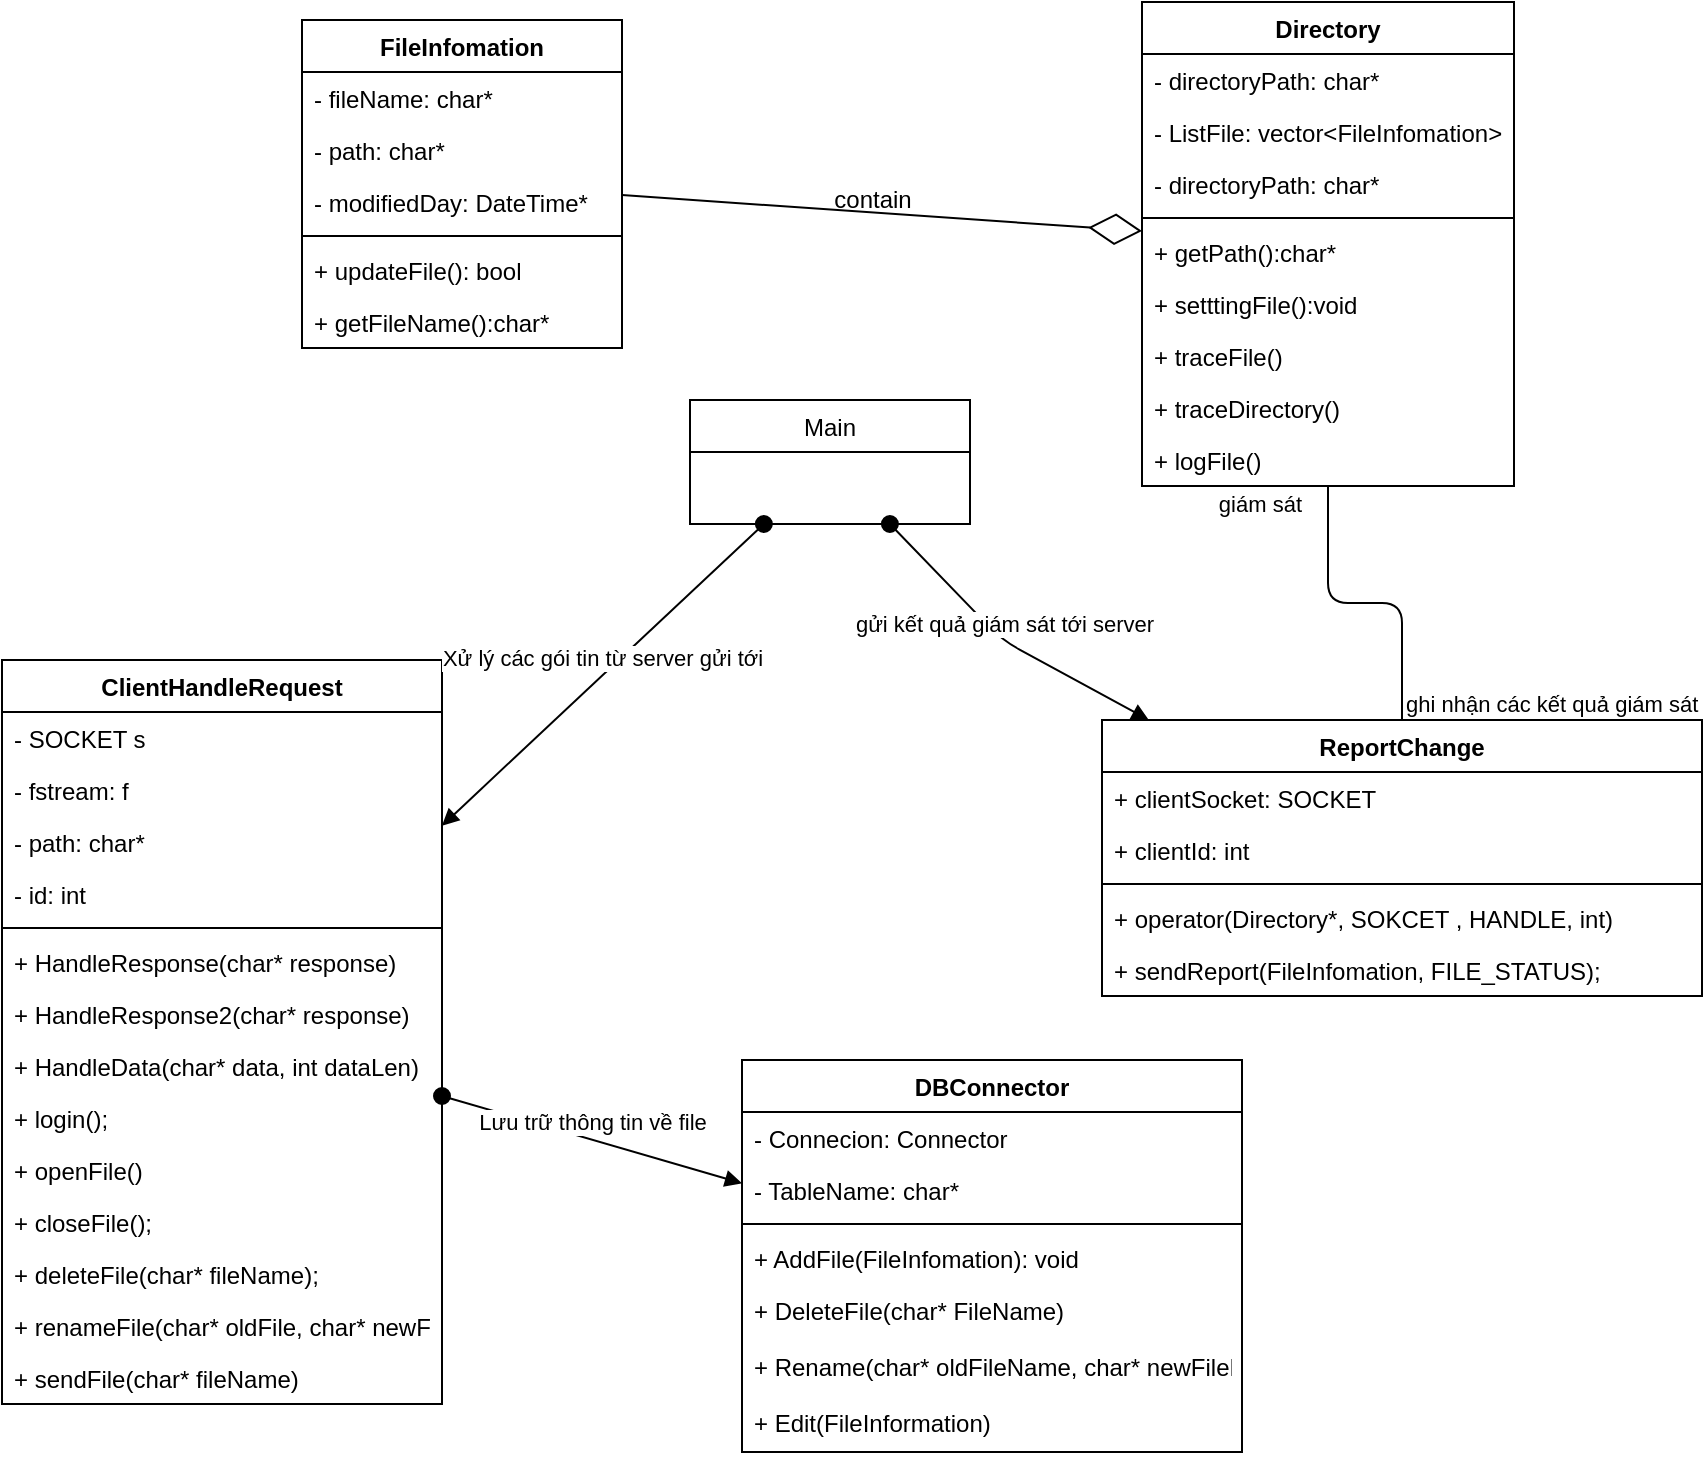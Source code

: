 <mxfile version="15.5.0" type="device"><diagram id="C5RBs43oDa-KdzZeNtuy" name="Page-1"><mxGraphModel dx="2061" dy="572" grid="1" gridSize="10" guides="1" tooltips="1" connect="1" arrows="1" fold="1" page="1" pageScale="1" pageWidth="827" pageHeight="1169" math="0" shadow="0"><root><mxCell id="WIyWlLk6GJQsqaUBKTNV-0"/><mxCell id="WIyWlLk6GJQsqaUBKTNV-1" parent="WIyWlLk6GJQsqaUBKTNV-0"/><mxCell id="HrfrJYfKuk8SThF89G-U-0" value="ClientHandleRequest" style="swimlane;fontStyle=1;align=center;verticalAlign=top;childLayout=stackLayout;horizontal=1;startSize=26;horizontalStack=0;resizeParent=1;resizeParentMax=0;resizeLast=0;collapsible=1;marginBottom=0;" parent="WIyWlLk6GJQsqaUBKTNV-1" vertex="1"><mxGeometry x="-70" y="350" width="220" height="372" as="geometry"/></mxCell><mxCell id="HrfrJYfKuk8SThF89G-U-1" value="- SOCKET s" style="text;strokeColor=none;fillColor=none;align=left;verticalAlign=top;spacingLeft=4;spacingRight=4;overflow=hidden;rotatable=0;points=[[0,0.5],[1,0.5]];portConstraint=eastwest;" parent="HrfrJYfKuk8SThF89G-U-0" vertex="1"><mxGeometry y="26" width="220" height="26" as="geometry"/></mxCell><mxCell id="HrfrJYfKuk8SThF89G-U-38" value="- fstream: f" style="text;strokeColor=none;fillColor=none;align=left;verticalAlign=top;spacingLeft=4;spacingRight=4;overflow=hidden;rotatable=0;points=[[0,0.5],[1,0.5]];portConstraint=eastwest;" parent="HrfrJYfKuk8SThF89G-U-0" vertex="1"><mxGeometry y="52" width="220" height="26" as="geometry"/></mxCell><mxCell id="HrfrJYfKuk8SThF89G-U-37" value="- path: char*" style="text;strokeColor=none;fillColor=none;align=left;verticalAlign=top;spacingLeft=4;spacingRight=4;overflow=hidden;rotatable=0;points=[[0,0.5],[1,0.5]];portConstraint=eastwest;" parent="HrfrJYfKuk8SThF89G-U-0" vertex="1"><mxGeometry y="78" width="220" height="26" as="geometry"/></mxCell><mxCell id="HrfrJYfKuk8SThF89G-U-40" value="- id: int" style="text;strokeColor=none;fillColor=none;align=left;verticalAlign=top;spacingLeft=4;spacingRight=4;overflow=hidden;rotatable=0;points=[[0,0.5],[1,0.5]];portConstraint=eastwest;" parent="HrfrJYfKuk8SThF89G-U-0" vertex="1"><mxGeometry y="104" width="220" height="26" as="geometry"/></mxCell><mxCell id="HrfrJYfKuk8SThF89G-U-2" value="" style="line;strokeWidth=1;fillColor=none;align=left;verticalAlign=middle;spacingTop=-1;spacingLeft=3;spacingRight=3;rotatable=0;labelPosition=right;points=[];portConstraint=eastwest;" parent="HrfrJYfKuk8SThF89G-U-0" vertex="1"><mxGeometry y="130" width="220" height="8" as="geometry"/></mxCell><mxCell id="HrfrJYfKuk8SThF89G-U-39" value="+ HandleResponse(char* response)" style="text;strokeColor=none;fillColor=none;align=left;verticalAlign=top;spacingLeft=4;spacingRight=4;overflow=hidden;rotatable=0;points=[[0,0.5],[1,0.5]];portConstraint=eastwest;" parent="HrfrJYfKuk8SThF89G-U-0" vertex="1"><mxGeometry y="138" width="220" height="26" as="geometry"/></mxCell><mxCell id="HrfrJYfKuk8SThF89G-U-41" value="+ HandleResponse2(char* response)" style="text;strokeColor=none;fillColor=none;align=left;verticalAlign=top;spacingLeft=4;spacingRight=4;overflow=hidden;rotatable=0;points=[[0,0.5],[1,0.5]];portConstraint=eastwest;" parent="HrfrJYfKuk8SThF89G-U-0" vertex="1"><mxGeometry y="164" width="220" height="26" as="geometry"/></mxCell><mxCell id="HrfrJYfKuk8SThF89G-U-3" value="+ HandleData(char* data, int dataLen)" style="text;strokeColor=none;fillColor=none;align=left;verticalAlign=top;spacingLeft=4;spacingRight=4;overflow=hidden;rotatable=0;points=[[0,0.5],[1,0.5]];portConstraint=eastwest;" parent="HrfrJYfKuk8SThF89G-U-0" vertex="1"><mxGeometry y="190" width="220" height="26" as="geometry"/></mxCell><mxCell id="HrfrJYfKuk8SThF89G-U-42" value="+ login();" style="text;strokeColor=none;fillColor=none;align=left;verticalAlign=top;spacingLeft=4;spacingRight=4;overflow=hidden;rotatable=0;points=[[0,0.5],[1,0.5]];portConstraint=eastwest;" parent="HrfrJYfKuk8SThF89G-U-0" vertex="1"><mxGeometry y="216" width="220" height="26" as="geometry"/></mxCell><mxCell id="HrfrJYfKuk8SThF89G-U-43" value="+ openFile()" style="text;strokeColor=none;fillColor=none;align=left;verticalAlign=top;spacingLeft=4;spacingRight=4;overflow=hidden;rotatable=0;points=[[0,0.5],[1,0.5]];portConstraint=eastwest;" parent="HrfrJYfKuk8SThF89G-U-0" vertex="1"><mxGeometry y="242" width="220" height="26" as="geometry"/></mxCell><mxCell id="HrfrJYfKuk8SThF89G-U-44" value="+ closeFile();" style="text;strokeColor=none;fillColor=none;align=left;verticalAlign=top;spacingLeft=4;spacingRight=4;overflow=hidden;rotatable=0;points=[[0,0.5],[1,0.5]];portConstraint=eastwest;" parent="HrfrJYfKuk8SThF89G-U-0" vertex="1"><mxGeometry y="268" width="220" height="26" as="geometry"/></mxCell><mxCell id="HrfrJYfKuk8SThF89G-U-45" value="+ deleteFile(char* fileName);" style="text;strokeColor=none;fillColor=none;align=left;verticalAlign=top;spacingLeft=4;spacingRight=4;overflow=hidden;rotatable=0;points=[[0,0.5],[1,0.5]];portConstraint=eastwest;" parent="HrfrJYfKuk8SThF89G-U-0" vertex="1"><mxGeometry y="294" width="220" height="26" as="geometry"/></mxCell><mxCell id="HrfrJYfKuk8SThF89G-U-46" value="+ renameFile(char* oldFile, char* newFile)" style="text;strokeColor=none;fillColor=none;align=left;verticalAlign=top;spacingLeft=4;spacingRight=4;overflow=hidden;rotatable=0;points=[[0,0.5],[1,0.5]];portConstraint=eastwest;" parent="HrfrJYfKuk8SThF89G-U-0" vertex="1"><mxGeometry y="320" width="220" height="26" as="geometry"/></mxCell><mxCell id="HrfrJYfKuk8SThF89G-U-47" value="+ sendFile(char* fileName)" style="text;strokeColor=none;fillColor=none;align=left;verticalAlign=top;spacingLeft=4;spacingRight=4;overflow=hidden;rotatable=0;points=[[0,0.5],[1,0.5]];portConstraint=eastwest;" parent="HrfrJYfKuk8SThF89G-U-0" vertex="1"><mxGeometry y="346" width="220" height="26" as="geometry"/></mxCell><mxCell id="HrfrJYfKuk8SThF89G-U-4" value="ReportChange" style="swimlane;fontStyle=1;align=center;verticalAlign=top;childLayout=stackLayout;horizontal=1;startSize=26;horizontalStack=0;resizeParent=1;resizeParentMax=0;resizeLast=0;collapsible=1;marginBottom=0;" parent="WIyWlLk6GJQsqaUBKTNV-1" vertex="1"><mxGeometry x="480" y="380" width="300" height="138" as="geometry"/></mxCell><mxCell id="HrfrJYfKuk8SThF89G-U-5" value="+ clientSocket: SOCKET" style="text;strokeColor=none;fillColor=none;align=left;verticalAlign=top;spacingLeft=4;spacingRight=4;overflow=hidden;rotatable=0;points=[[0,0.5],[1,0.5]];portConstraint=eastwest;" parent="HrfrJYfKuk8SThF89G-U-4" vertex="1"><mxGeometry y="26" width="300" height="26" as="geometry"/></mxCell><mxCell id="HrfrJYfKuk8SThF89G-U-30" value="+ clientId: int" style="text;strokeColor=none;fillColor=none;align=left;verticalAlign=top;spacingLeft=4;spacingRight=4;overflow=hidden;rotatable=0;points=[[0,0.5],[1,0.5]];portConstraint=eastwest;" parent="HrfrJYfKuk8SThF89G-U-4" vertex="1"><mxGeometry y="52" width="300" height="26" as="geometry"/></mxCell><mxCell id="HrfrJYfKuk8SThF89G-U-6" value="" style="line;strokeWidth=1;fillColor=none;align=left;verticalAlign=middle;spacingTop=-1;spacingLeft=3;spacingRight=3;rotatable=0;labelPosition=right;points=[];portConstraint=eastwest;" parent="HrfrJYfKuk8SThF89G-U-4" vertex="1"><mxGeometry y="78" width="300" height="8" as="geometry"/></mxCell><mxCell id="HrfrJYfKuk8SThF89G-U-7" value="+ operator(Directory*, SOKCET , HANDLE, int)" style="text;strokeColor=none;fillColor=none;align=left;verticalAlign=top;spacingLeft=4;spacingRight=4;overflow=hidden;rotatable=0;points=[[0,0.5],[1,0.5]];portConstraint=eastwest;" parent="HrfrJYfKuk8SThF89G-U-4" vertex="1"><mxGeometry y="86" width="300" height="26" as="geometry"/></mxCell><mxCell id="HrfrJYfKuk8SThF89G-U-36" value="+ sendReport(FileInfomation, FILE_STATUS);" style="text;strokeColor=none;fillColor=none;align=left;verticalAlign=top;spacingLeft=4;spacingRight=4;overflow=hidden;rotatable=0;points=[[0,0.5],[1,0.5]];portConstraint=eastwest;" parent="HrfrJYfKuk8SThF89G-U-4" vertex="1"><mxGeometry y="112" width="300" height="26" as="geometry"/></mxCell><mxCell id="HrfrJYfKuk8SThF89G-U-8" value="Directory" style="swimlane;fontStyle=1;align=center;verticalAlign=top;childLayout=stackLayout;horizontal=1;startSize=26;horizontalStack=0;resizeParent=1;resizeParentMax=0;resizeLast=0;collapsible=1;marginBottom=0;" parent="WIyWlLk6GJQsqaUBKTNV-1" vertex="1"><mxGeometry x="500" y="21" width="186" height="242" as="geometry"/></mxCell><mxCell id="HrfrJYfKuk8SThF89G-U-9" value="- directoryPath: char*" style="text;strokeColor=none;fillColor=none;align=left;verticalAlign=top;spacingLeft=4;spacingRight=4;overflow=hidden;rotatable=0;points=[[0,0.5],[1,0.5]];portConstraint=eastwest;" parent="HrfrJYfKuk8SThF89G-U-8" vertex="1"><mxGeometry y="26" width="186" height="26" as="geometry"/></mxCell><mxCell id="HrfrJYfKuk8SThF89G-U-22" value="- ListFile: vector&lt;FileInfomation&gt;" style="text;strokeColor=none;fillColor=none;align=left;verticalAlign=top;spacingLeft=4;spacingRight=4;overflow=hidden;rotatable=0;points=[[0,0.5],[1,0.5]];portConstraint=eastwest;" parent="HrfrJYfKuk8SThF89G-U-8" vertex="1"><mxGeometry y="52" width="186" height="26" as="geometry"/></mxCell><mxCell id="HrfrJYfKuk8SThF89G-U-21" value="- directoryPath: char*" style="text;strokeColor=none;fillColor=none;align=left;verticalAlign=top;spacingLeft=4;spacingRight=4;overflow=hidden;rotatable=0;points=[[0,0.5],[1,0.5]];portConstraint=eastwest;" parent="HrfrJYfKuk8SThF89G-U-8" vertex="1"><mxGeometry y="78" width="186" height="26" as="geometry"/></mxCell><mxCell id="HrfrJYfKuk8SThF89G-U-10" value="" style="line;strokeWidth=1;fillColor=none;align=left;verticalAlign=middle;spacingTop=-1;spacingLeft=3;spacingRight=3;rotatable=0;labelPosition=right;points=[];portConstraint=eastwest;" parent="HrfrJYfKuk8SThF89G-U-8" vertex="1"><mxGeometry y="104" width="186" height="8" as="geometry"/></mxCell><mxCell id="HrfrJYfKuk8SThF89G-U-11" value="+ getPath():char*" style="text;strokeColor=none;fillColor=none;align=left;verticalAlign=top;spacingLeft=4;spacingRight=4;overflow=hidden;rotatable=0;points=[[0,0.5],[1,0.5]];portConstraint=eastwest;" parent="HrfrJYfKuk8SThF89G-U-8" vertex="1"><mxGeometry y="112" width="186" height="26" as="geometry"/></mxCell><mxCell id="HrfrJYfKuk8SThF89G-U-25" value="+ setttingFile():void" style="text;strokeColor=none;fillColor=none;align=left;verticalAlign=top;spacingLeft=4;spacingRight=4;overflow=hidden;rotatable=0;points=[[0,0.5],[1,0.5]];portConstraint=eastwest;" parent="HrfrJYfKuk8SThF89G-U-8" vertex="1"><mxGeometry y="138" width="186" height="26" as="geometry"/></mxCell><mxCell id="HrfrJYfKuk8SThF89G-U-26" value="+ traceFile()" style="text;strokeColor=none;fillColor=none;align=left;verticalAlign=top;spacingLeft=4;spacingRight=4;overflow=hidden;rotatable=0;points=[[0,0.5],[1,0.5]];portConstraint=eastwest;" parent="HrfrJYfKuk8SThF89G-U-8" vertex="1"><mxGeometry y="164" width="186" height="26" as="geometry"/></mxCell><mxCell id="HrfrJYfKuk8SThF89G-U-27" value="+ traceDirectory()" style="text;strokeColor=none;fillColor=none;align=left;verticalAlign=top;spacingLeft=4;spacingRight=4;overflow=hidden;rotatable=0;points=[[0,0.5],[1,0.5]];portConstraint=eastwest;" parent="HrfrJYfKuk8SThF89G-U-8" vertex="1"><mxGeometry y="190" width="186" height="26" as="geometry"/></mxCell><mxCell id="HrfrJYfKuk8SThF89G-U-28" value="+ logFile()" style="text;strokeColor=none;fillColor=none;align=left;verticalAlign=top;spacingLeft=4;spacingRight=4;overflow=hidden;rotatable=0;points=[[0,0.5],[1,0.5]];portConstraint=eastwest;" parent="HrfrJYfKuk8SThF89G-U-8" vertex="1"><mxGeometry y="216" width="186" height="26" as="geometry"/></mxCell><mxCell id="HrfrJYfKuk8SThF89G-U-12" value="FileInfomation" style="swimlane;fontStyle=1;align=center;verticalAlign=top;childLayout=stackLayout;horizontal=1;startSize=26;horizontalStack=0;resizeParent=1;resizeParentMax=0;resizeLast=0;collapsible=1;marginBottom=0;" parent="WIyWlLk6GJQsqaUBKTNV-1" vertex="1"><mxGeometry x="80" y="30" width="160" height="164" as="geometry"/></mxCell><mxCell id="HrfrJYfKuk8SThF89G-U-13" value="- fileName: char*" style="text;strokeColor=none;fillColor=none;align=left;verticalAlign=top;spacingLeft=4;spacingRight=4;overflow=hidden;rotatable=0;points=[[0,0.5],[1,0.5]];portConstraint=eastwest;" parent="HrfrJYfKuk8SThF89G-U-12" vertex="1"><mxGeometry y="26" width="160" height="26" as="geometry"/></mxCell><mxCell id="HrfrJYfKuk8SThF89G-U-16" value="- path: char*" style="text;strokeColor=none;fillColor=none;align=left;verticalAlign=top;spacingLeft=4;spacingRight=4;overflow=hidden;rotatable=0;points=[[0,0.5],[1,0.5]];portConstraint=eastwest;" parent="HrfrJYfKuk8SThF89G-U-12" vertex="1"><mxGeometry y="52" width="160" height="26" as="geometry"/></mxCell><mxCell id="HrfrJYfKuk8SThF89G-U-17" value="- modifiedDay: DateTime*" style="text;strokeColor=none;fillColor=none;align=left;verticalAlign=top;spacingLeft=4;spacingRight=4;overflow=hidden;rotatable=0;points=[[0,0.5],[1,0.5]];portConstraint=eastwest;" parent="HrfrJYfKuk8SThF89G-U-12" vertex="1"><mxGeometry y="78" width="160" height="26" as="geometry"/></mxCell><mxCell id="HrfrJYfKuk8SThF89G-U-14" value="" style="line;strokeWidth=1;fillColor=none;align=left;verticalAlign=middle;spacingTop=-1;spacingLeft=3;spacingRight=3;rotatable=0;labelPosition=right;points=[];portConstraint=eastwest;" parent="HrfrJYfKuk8SThF89G-U-12" vertex="1"><mxGeometry y="104" width="160" height="8" as="geometry"/></mxCell><mxCell id="HrfrJYfKuk8SThF89G-U-15" value="+ updateFile(): bool" style="text;strokeColor=none;fillColor=none;align=left;verticalAlign=top;spacingLeft=4;spacingRight=4;overflow=hidden;rotatable=0;points=[[0,0.5],[1,0.5]];portConstraint=eastwest;" parent="HrfrJYfKuk8SThF89G-U-12" vertex="1"><mxGeometry y="112" width="160" height="26" as="geometry"/></mxCell><mxCell id="HrfrJYfKuk8SThF89G-U-19" value="+ getFileName():char*" style="text;strokeColor=none;fillColor=none;align=left;verticalAlign=top;spacingLeft=4;spacingRight=4;overflow=hidden;rotatable=0;points=[[0,0.5],[1,0.5]];portConstraint=eastwest;" parent="HrfrJYfKuk8SThF89G-U-12" vertex="1"><mxGeometry y="138" width="160" height="26" as="geometry"/></mxCell><mxCell id="HrfrJYfKuk8SThF89G-U-23" value="" style="endArrow=diamondThin;endFill=0;endSize=24;html=1;" parent="WIyWlLk6GJQsqaUBKTNV-1" source="HrfrJYfKuk8SThF89G-U-12" target="HrfrJYfKuk8SThF89G-U-8" edge="1"><mxGeometry width="160" relative="1" as="geometry"><mxPoint x="330" y="290" as="sourcePoint"/><mxPoint x="490" y="290" as="targetPoint"/></mxGeometry></mxCell><mxCell id="HrfrJYfKuk8SThF89G-U-24" value="contain" style="text;html=1;align=center;verticalAlign=middle;resizable=0;points=[];autosize=1;strokeColor=none;fillColor=none;" parent="WIyWlLk6GJQsqaUBKTNV-1" vertex="1"><mxGeometry x="340" y="110" width="50" height="20" as="geometry"/></mxCell><mxCell id="HrfrJYfKuk8SThF89G-U-33" value="" style="endArrow=none;html=1;edgeStyle=orthogonalEdgeStyle;" parent="WIyWlLk6GJQsqaUBKTNV-1" source="HrfrJYfKuk8SThF89G-U-4" target="HrfrJYfKuk8SThF89G-U-8" edge="1"><mxGeometry relative="1" as="geometry"><mxPoint x="330" y="290" as="sourcePoint"/><mxPoint x="490" y="290" as="targetPoint"/></mxGeometry></mxCell><mxCell id="HrfrJYfKuk8SThF89G-U-34" value="ghi nhận các kết quả giám sát" style="edgeLabel;resizable=0;html=1;align=left;verticalAlign=bottom;" parent="HrfrJYfKuk8SThF89G-U-33" connectable="0" vertex="1"><mxGeometry x="-1" relative="1" as="geometry"/></mxCell><mxCell id="HrfrJYfKuk8SThF89G-U-35" value="giám sát" style="edgeLabel;resizable=0;html=1;align=right;verticalAlign=bottom;" parent="HrfrJYfKuk8SThF89G-U-33" connectable="0" vertex="1"><mxGeometry x="1" relative="1" as="geometry"><mxPoint x="-13" y="17" as="offset"/></mxGeometry></mxCell><mxCell id="HrfrJYfKuk8SThF89G-U-48" value="Main" style="swimlane;fontStyle=0;childLayout=stackLayout;horizontal=1;startSize=26;fillColor=none;horizontalStack=0;resizeParent=1;resizeParentMax=0;resizeLast=0;collapsible=1;marginBottom=0;" parent="WIyWlLk6GJQsqaUBKTNV-1" vertex="1"><mxGeometry x="274" y="220" width="140" height="62" as="geometry"/></mxCell><mxCell id="HrfrJYfKuk8SThF89G-U-60" value="gửi kết quả giám sát tới server" style="html=1;verticalAlign=bottom;startArrow=oval;startFill=1;endArrow=block;startSize=8;" parent="WIyWlLk6GJQsqaUBKTNV-1" source="HrfrJYfKuk8SThF89G-U-48" target="HrfrJYfKuk8SThF89G-U-4" edge="1"><mxGeometry width="60" relative="1" as="geometry"><mxPoint x="380" y="310" as="sourcePoint"/><mxPoint x="440" y="310" as="targetPoint"/><Array as="points"><mxPoint x="430" y="340"/></Array></mxGeometry></mxCell><mxCell id="HrfrJYfKuk8SThF89G-U-61" value="Xử lý các gói tin từ server gửi tới" style="html=1;verticalAlign=bottom;startArrow=oval;startFill=1;endArrow=block;startSize=8;" parent="WIyWlLk6GJQsqaUBKTNV-1" source="HrfrJYfKuk8SThF89G-U-48" target="HrfrJYfKuk8SThF89G-U-0" edge="1"><mxGeometry width="60" relative="1" as="geometry"><mxPoint x="380" y="310" as="sourcePoint"/><mxPoint x="440" y="310" as="targetPoint"/></mxGeometry></mxCell><mxCell id="KRgahlIIJ-L9Gi3RsFDC-0" value="DBConnector" style="swimlane;fontStyle=1;align=center;verticalAlign=top;childLayout=stackLayout;horizontal=1;startSize=26;horizontalStack=0;resizeParent=1;resizeParentMax=0;resizeLast=0;collapsible=1;marginBottom=0;" vertex="1" parent="WIyWlLk6GJQsqaUBKTNV-1"><mxGeometry x="300" y="550" width="250" height="196" as="geometry"/></mxCell><mxCell id="KRgahlIIJ-L9Gi3RsFDC-1" value="- Connecion: Connector" style="text;strokeColor=none;fillColor=none;align=left;verticalAlign=top;spacingLeft=4;spacingRight=4;overflow=hidden;rotatable=0;points=[[0,0.5],[1,0.5]];portConstraint=eastwest;" vertex="1" parent="KRgahlIIJ-L9Gi3RsFDC-0"><mxGeometry y="26" width="250" height="26" as="geometry"/></mxCell><mxCell id="KRgahlIIJ-L9Gi3RsFDC-2" value="- TableName: char*" style="text;strokeColor=none;fillColor=none;align=left;verticalAlign=top;spacingLeft=4;spacingRight=4;overflow=hidden;rotatable=0;points=[[0,0.5],[1,0.5]];portConstraint=eastwest;" vertex="1" parent="KRgahlIIJ-L9Gi3RsFDC-0"><mxGeometry y="52" width="250" height="26" as="geometry"/></mxCell><mxCell id="KRgahlIIJ-L9Gi3RsFDC-4" value="" style="line;strokeWidth=1;fillColor=none;align=left;verticalAlign=middle;spacingTop=-1;spacingLeft=3;spacingRight=3;rotatable=0;labelPosition=right;points=[];portConstraint=eastwest;" vertex="1" parent="KRgahlIIJ-L9Gi3RsFDC-0"><mxGeometry y="78" width="250" height="8" as="geometry"/></mxCell><mxCell id="KRgahlIIJ-L9Gi3RsFDC-5" value="+ AddFile(FileInfomation): void" style="text;strokeColor=none;fillColor=none;align=left;verticalAlign=top;spacingLeft=4;spacingRight=4;overflow=hidden;rotatable=0;points=[[0,0.5],[1,0.5]];portConstraint=eastwest;" vertex="1" parent="KRgahlIIJ-L9Gi3RsFDC-0"><mxGeometry y="86" width="250" height="26" as="geometry"/></mxCell><mxCell id="KRgahlIIJ-L9Gi3RsFDC-6" value="+ DeleteFile(char* FileName)" style="text;strokeColor=none;fillColor=none;align=left;verticalAlign=top;spacingLeft=4;spacingRight=4;overflow=hidden;rotatable=0;points=[[0,0.5],[1,0.5]];portConstraint=eastwest;" vertex="1" parent="KRgahlIIJ-L9Gi3RsFDC-0"><mxGeometry y="112" width="250" height="28" as="geometry"/></mxCell><mxCell id="KRgahlIIJ-L9Gi3RsFDC-7" value="+ Rename(char* oldFileName, char* newFileName)" style="text;strokeColor=none;fillColor=none;align=left;verticalAlign=top;spacingLeft=4;spacingRight=4;overflow=hidden;rotatable=0;points=[[0,0.5],[1,0.5]];portConstraint=eastwest;" vertex="1" parent="KRgahlIIJ-L9Gi3RsFDC-0"><mxGeometry y="140" width="250" height="28" as="geometry"/></mxCell><mxCell id="KRgahlIIJ-L9Gi3RsFDC-8" value="+ Edit(FileInformation)" style="text;strokeColor=none;fillColor=none;align=left;verticalAlign=top;spacingLeft=4;spacingRight=4;overflow=hidden;rotatable=0;points=[[0,0.5],[1,0.5]];portConstraint=eastwest;" vertex="1" parent="KRgahlIIJ-L9Gi3RsFDC-0"><mxGeometry y="168" width="250" height="28" as="geometry"/></mxCell><mxCell id="KRgahlIIJ-L9Gi3RsFDC-9" value="Lưu trữ thông tin về file" style="html=1;verticalAlign=bottom;startArrow=oval;startFill=1;endArrow=block;startSize=8;" edge="1" parent="WIyWlLk6GJQsqaUBKTNV-1" source="HrfrJYfKuk8SThF89G-U-0" target="KRgahlIIJ-L9Gi3RsFDC-0"><mxGeometry width="60" relative="1" as="geometry"><mxPoint x="322.021" y="292" as="sourcePoint"/><mxPoint x="170" y="439.367" as="targetPoint"/></mxGeometry></mxCell></root></mxGraphModel></diagram></mxfile>